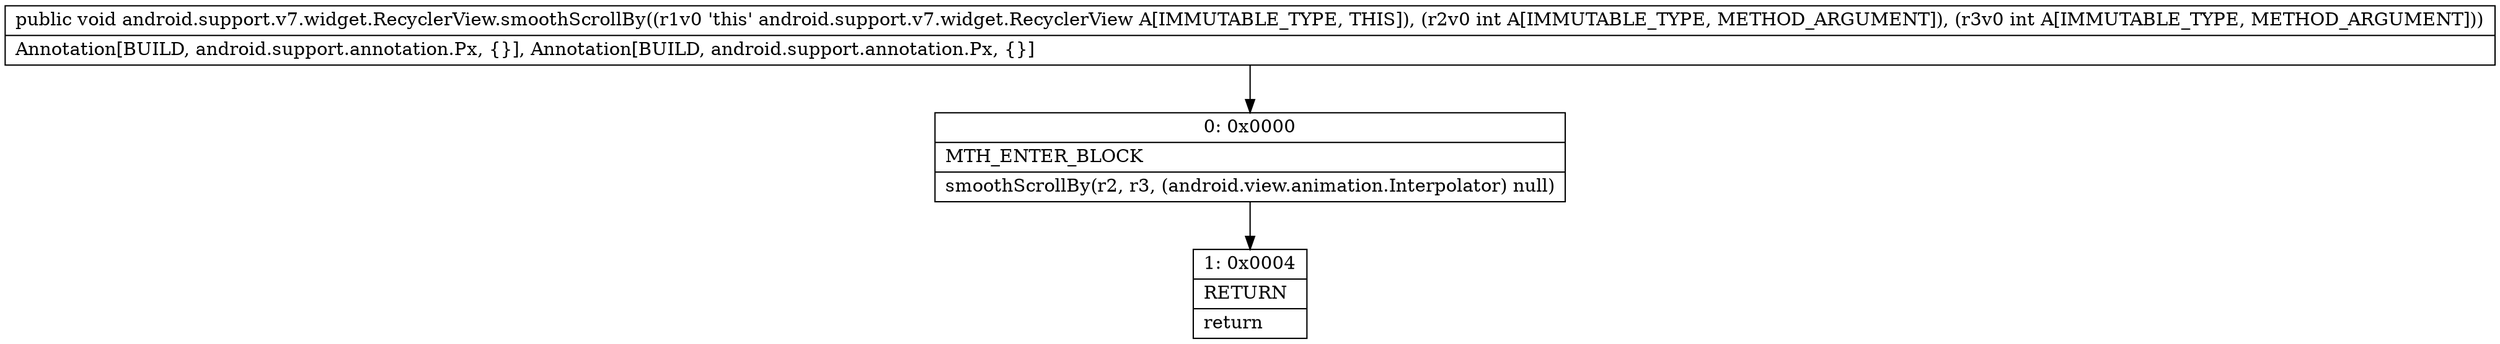 digraph "CFG forandroid.support.v7.widget.RecyclerView.smoothScrollBy(II)V" {
Node_0 [shape=record,label="{0\:\ 0x0000|MTH_ENTER_BLOCK\l|smoothScrollBy(r2, r3, (android.view.animation.Interpolator) null)\l}"];
Node_1 [shape=record,label="{1\:\ 0x0004|RETURN\l|return\l}"];
MethodNode[shape=record,label="{public void android.support.v7.widget.RecyclerView.smoothScrollBy((r1v0 'this' android.support.v7.widget.RecyclerView A[IMMUTABLE_TYPE, THIS]), (r2v0 int A[IMMUTABLE_TYPE, METHOD_ARGUMENT]), (r3v0 int A[IMMUTABLE_TYPE, METHOD_ARGUMENT]))  | Annotation[BUILD, android.support.annotation.Px, \{\}], Annotation[BUILD, android.support.annotation.Px, \{\}]\l}"];
MethodNode -> Node_0;
Node_0 -> Node_1;
}

